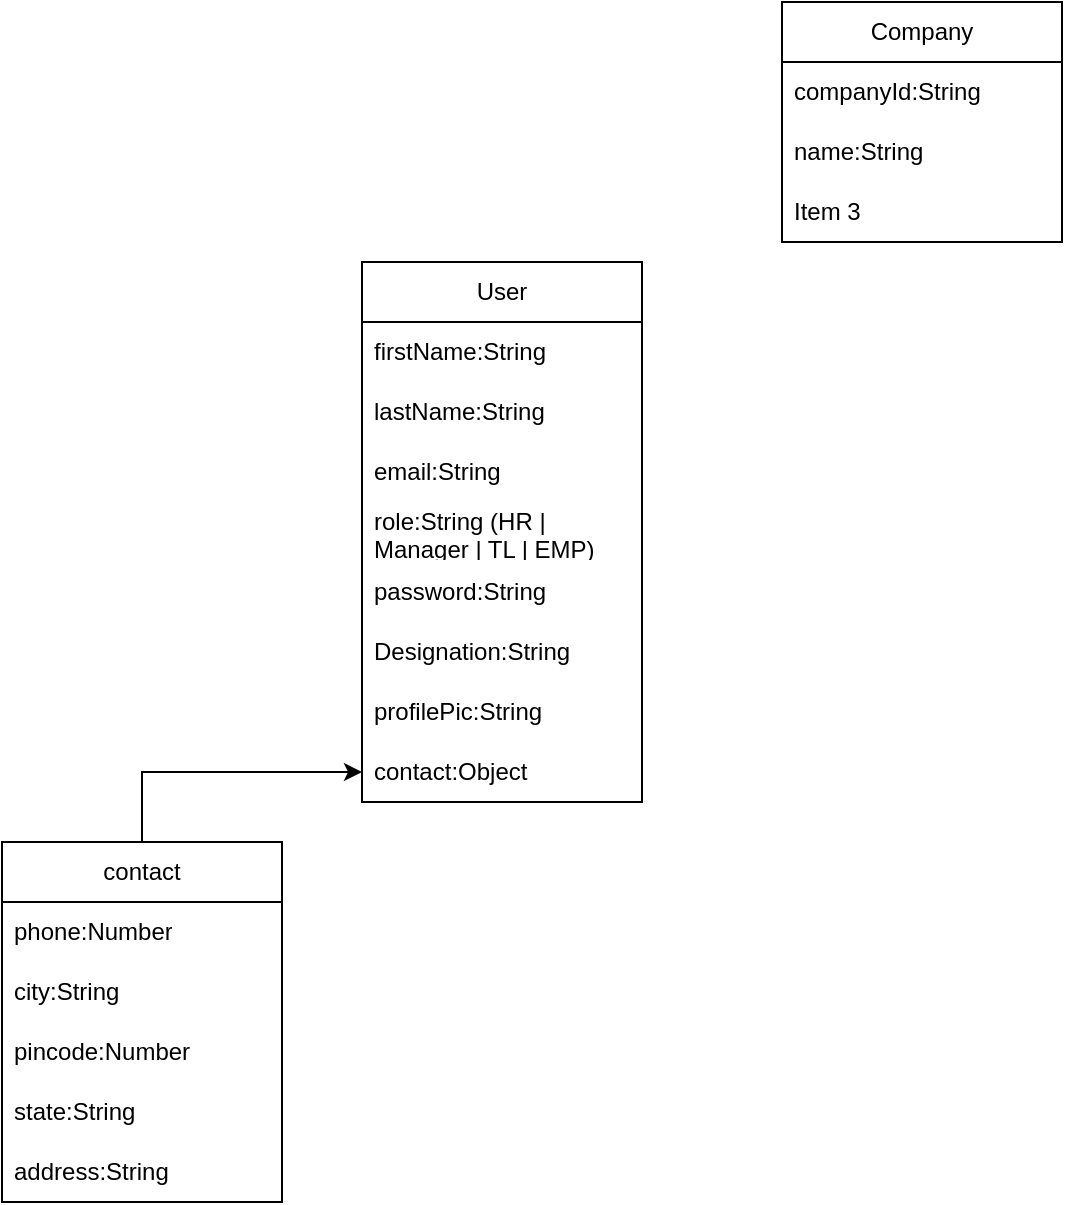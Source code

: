 <mxfile version="24.6.4" type="device">
  <diagram name="Page-1" id="sHE4GDSVWLCBjc-muLqq">
    <mxGraphModel dx="856" dy="491" grid="1" gridSize="10" guides="1" tooltips="1" connect="1" arrows="1" fold="1" page="1" pageScale="1" pageWidth="850" pageHeight="1100" math="0" shadow="0">
      <root>
        <mxCell id="0" />
        <mxCell id="1" parent="0" />
        <mxCell id="4ccv8c14lbInJ3sj_7KV-1" value="User" style="swimlane;fontStyle=0;childLayout=stackLayout;horizontal=1;startSize=30;horizontalStack=0;resizeParent=1;resizeParentMax=0;resizeLast=0;collapsible=1;marginBottom=0;whiteSpace=wrap;html=1;" vertex="1" parent="1">
          <mxGeometry x="350" y="260" width="140" height="270" as="geometry" />
        </mxCell>
        <mxCell id="4ccv8c14lbInJ3sj_7KV-2" value="firstName:String" style="text;strokeColor=none;fillColor=none;align=left;verticalAlign=middle;spacingLeft=4;spacingRight=4;overflow=hidden;points=[[0,0.5],[1,0.5]];portConstraint=eastwest;rotatable=0;whiteSpace=wrap;html=1;" vertex="1" parent="4ccv8c14lbInJ3sj_7KV-1">
          <mxGeometry y="30" width="140" height="30" as="geometry" />
        </mxCell>
        <mxCell id="4ccv8c14lbInJ3sj_7KV-3" value="lastName:String" style="text;strokeColor=none;fillColor=none;align=left;verticalAlign=middle;spacingLeft=4;spacingRight=4;overflow=hidden;points=[[0,0.5],[1,0.5]];portConstraint=eastwest;rotatable=0;whiteSpace=wrap;html=1;" vertex="1" parent="4ccv8c14lbInJ3sj_7KV-1">
          <mxGeometry y="60" width="140" height="30" as="geometry" />
        </mxCell>
        <mxCell id="4ccv8c14lbInJ3sj_7KV-4" value="email:String" style="text;strokeColor=none;fillColor=none;align=left;verticalAlign=middle;spacingLeft=4;spacingRight=4;overflow=hidden;points=[[0,0.5],[1,0.5]];portConstraint=eastwest;rotatable=0;whiteSpace=wrap;html=1;" vertex="1" parent="4ccv8c14lbInJ3sj_7KV-1">
          <mxGeometry y="90" width="140" height="30" as="geometry" />
        </mxCell>
        <mxCell id="4ccv8c14lbInJ3sj_7KV-9" value="role:String (HR | Manager | TL | EMP)" style="text;strokeColor=none;fillColor=none;align=left;verticalAlign=middle;spacingLeft=4;spacingRight=4;overflow=hidden;points=[[0,0.5],[1,0.5]];portConstraint=eastwest;rotatable=0;whiteSpace=wrap;html=1;" vertex="1" parent="4ccv8c14lbInJ3sj_7KV-1">
          <mxGeometry y="120" width="140" height="30" as="geometry" />
        </mxCell>
        <mxCell id="4ccv8c14lbInJ3sj_7KV-10" value="password:String" style="text;strokeColor=none;fillColor=none;align=left;verticalAlign=middle;spacingLeft=4;spacingRight=4;overflow=hidden;points=[[0,0.5],[1,0.5]];portConstraint=eastwest;rotatable=0;whiteSpace=wrap;html=1;" vertex="1" parent="4ccv8c14lbInJ3sj_7KV-1">
          <mxGeometry y="150" width="140" height="30" as="geometry" />
        </mxCell>
        <mxCell id="4ccv8c14lbInJ3sj_7KV-11" value="Designation:String" style="text;strokeColor=none;fillColor=none;align=left;verticalAlign=middle;spacingLeft=4;spacingRight=4;overflow=hidden;points=[[0,0.5],[1,0.5]];portConstraint=eastwest;rotatable=0;whiteSpace=wrap;html=1;" vertex="1" parent="4ccv8c14lbInJ3sj_7KV-1">
          <mxGeometry y="180" width="140" height="30" as="geometry" />
        </mxCell>
        <mxCell id="4ccv8c14lbInJ3sj_7KV-12" value="profilePic:String" style="text;strokeColor=none;fillColor=none;align=left;verticalAlign=middle;spacingLeft=4;spacingRight=4;overflow=hidden;points=[[0,0.5],[1,0.5]];portConstraint=eastwest;rotatable=0;whiteSpace=wrap;html=1;" vertex="1" parent="4ccv8c14lbInJ3sj_7KV-1">
          <mxGeometry y="210" width="140" height="30" as="geometry" />
        </mxCell>
        <mxCell id="4ccv8c14lbInJ3sj_7KV-13" value="contact:Object" style="text;strokeColor=none;fillColor=none;align=left;verticalAlign=middle;spacingLeft=4;spacingRight=4;overflow=hidden;points=[[0,0.5],[1,0.5]];portConstraint=eastwest;rotatable=0;whiteSpace=wrap;html=1;" vertex="1" parent="4ccv8c14lbInJ3sj_7KV-1">
          <mxGeometry y="240" width="140" height="30" as="geometry" />
        </mxCell>
        <mxCell id="4ccv8c14lbInJ3sj_7KV-20" style="edgeStyle=orthogonalEdgeStyle;rounded=0;orthogonalLoop=1;jettySize=auto;html=1;exitX=0.5;exitY=0;exitDx=0;exitDy=0;entryX=0;entryY=0.5;entryDx=0;entryDy=0;" edge="1" parent="1" source="4ccv8c14lbInJ3sj_7KV-14" target="4ccv8c14lbInJ3sj_7KV-13">
          <mxGeometry relative="1" as="geometry">
            <Array as="points">
              <mxPoint x="240" y="515" />
            </Array>
          </mxGeometry>
        </mxCell>
        <mxCell id="4ccv8c14lbInJ3sj_7KV-14" value="contact" style="swimlane;fontStyle=0;childLayout=stackLayout;horizontal=1;startSize=30;horizontalStack=0;resizeParent=1;resizeParentMax=0;resizeLast=0;collapsible=1;marginBottom=0;whiteSpace=wrap;html=1;" vertex="1" parent="1">
          <mxGeometry x="170" y="550" width="140" height="180" as="geometry" />
        </mxCell>
        <mxCell id="4ccv8c14lbInJ3sj_7KV-15" value="phone:Number" style="text;strokeColor=none;fillColor=none;align=left;verticalAlign=middle;spacingLeft=4;spacingRight=4;overflow=hidden;points=[[0,0.5],[1,0.5]];portConstraint=eastwest;rotatable=0;whiteSpace=wrap;html=1;" vertex="1" parent="4ccv8c14lbInJ3sj_7KV-14">
          <mxGeometry y="30" width="140" height="30" as="geometry" />
        </mxCell>
        <mxCell id="4ccv8c14lbInJ3sj_7KV-16" value="city:String" style="text;strokeColor=none;fillColor=none;align=left;verticalAlign=middle;spacingLeft=4;spacingRight=4;overflow=hidden;points=[[0,0.5],[1,0.5]];portConstraint=eastwest;rotatable=0;whiteSpace=wrap;html=1;" vertex="1" parent="4ccv8c14lbInJ3sj_7KV-14">
          <mxGeometry y="60" width="140" height="30" as="geometry" />
        </mxCell>
        <mxCell id="4ccv8c14lbInJ3sj_7KV-17" value="pincode:Number" style="text;strokeColor=none;fillColor=none;align=left;verticalAlign=middle;spacingLeft=4;spacingRight=4;overflow=hidden;points=[[0,0.5],[1,0.5]];portConstraint=eastwest;rotatable=0;whiteSpace=wrap;html=1;" vertex="1" parent="4ccv8c14lbInJ3sj_7KV-14">
          <mxGeometry y="90" width="140" height="30" as="geometry" />
        </mxCell>
        <mxCell id="4ccv8c14lbInJ3sj_7KV-18" value="state:String" style="text;strokeColor=none;fillColor=none;align=left;verticalAlign=middle;spacingLeft=4;spacingRight=4;overflow=hidden;points=[[0,0.5],[1,0.5]];portConstraint=eastwest;rotatable=0;whiteSpace=wrap;html=1;" vertex="1" parent="4ccv8c14lbInJ3sj_7KV-14">
          <mxGeometry y="120" width="140" height="30" as="geometry" />
        </mxCell>
        <mxCell id="4ccv8c14lbInJ3sj_7KV-19" value="address:String" style="text;strokeColor=none;fillColor=none;align=left;verticalAlign=middle;spacingLeft=4;spacingRight=4;overflow=hidden;points=[[0,0.5],[1,0.5]];portConstraint=eastwest;rotatable=0;whiteSpace=wrap;html=1;" vertex="1" parent="4ccv8c14lbInJ3sj_7KV-14">
          <mxGeometry y="150" width="140" height="30" as="geometry" />
        </mxCell>
        <mxCell id="4ccv8c14lbInJ3sj_7KV-21" value="Company" style="swimlane;fontStyle=0;childLayout=stackLayout;horizontal=1;startSize=30;horizontalStack=0;resizeParent=1;resizeParentMax=0;resizeLast=0;collapsible=1;marginBottom=0;whiteSpace=wrap;html=1;" vertex="1" parent="1">
          <mxGeometry x="560" y="130" width="140" height="120" as="geometry" />
        </mxCell>
        <mxCell id="4ccv8c14lbInJ3sj_7KV-22" value="companyId:String" style="text;strokeColor=none;fillColor=none;align=left;verticalAlign=middle;spacingLeft=4;spacingRight=4;overflow=hidden;points=[[0,0.5],[1,0.5]];portConstraint=eastwest;rotatable=0;whiteSpace=wrap;html=1;" vertex="1" parent="4ccv8c14lbInJ3sj_7KV-21">
          <mxGeometry y="30" width="140" height="30" as="geometry" />
        </mxCell>
        <mxCell id="4ccv8c14lbInJ3sj_7KV-23" value="name:String" style="text;strokeColor=none;fillColor=none;align=left;verticalAlign=middle;spacingLeft=4;spacingRight=4;overflow=hidden;points=[[0,0.5],[1,0.5]];portConstraint=eastwest;rotatable=0;whiteSpace=wrap;html=1;" vertex="1" parent="4ccv8c14lbInJ3sj_7KV-21">
          <mxGeometry y="60" width="140" height="30" as="geometry" />
        </mxCell>
        <mxCell id="4ccv8c14lbInJ3sj_7KV-24" value="Item 3" style="text;strokeColor=none;fillColor=none;align=left;verticalAlign=middle;spacingLeft=4;spacingRight=4;overflow=hidden;points=[[0,0.5],[1,0.5]];portConstraint=eastwest;rotatable=0;whiteSpace=wrap;html=1;" vertex="1" parent="4ccv8c14lbInJ3sj_7KV-21">
          <mxGeometry y="90" width="140" height="30" as="geometry" />
        </mxCell>
      </root>
    </mxGraphModel>
  </diagram>
</mxfile>
